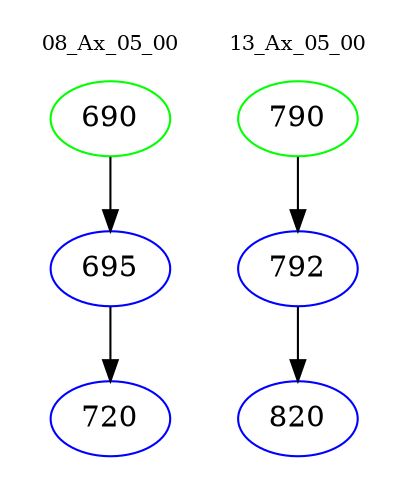 digraph{
subgraph cluster_0 {
color = white
label = "08_Ax_05_00";
fontsize=10;
T0_690 [label="690", color="green"]
T0_690 -> T0_695 [color="black"]
T0_695 [label="695", color="blue"]
T0_695 -> T0_720 [color="black"]
T0_720 [label="720", color="blue"]
}
subgraph cluster_1 {
color = white
label = "13_Ax_05_00";
fontsize=10;
T1_790 [label="790", color="green"]
T1_790 -> T1_792 [color="black"]
T1_792 [label="792", color="blue"]
T1_792 -> T1_820 [color="black"]
T1_820 [label="820", color="blue"]
}
}
